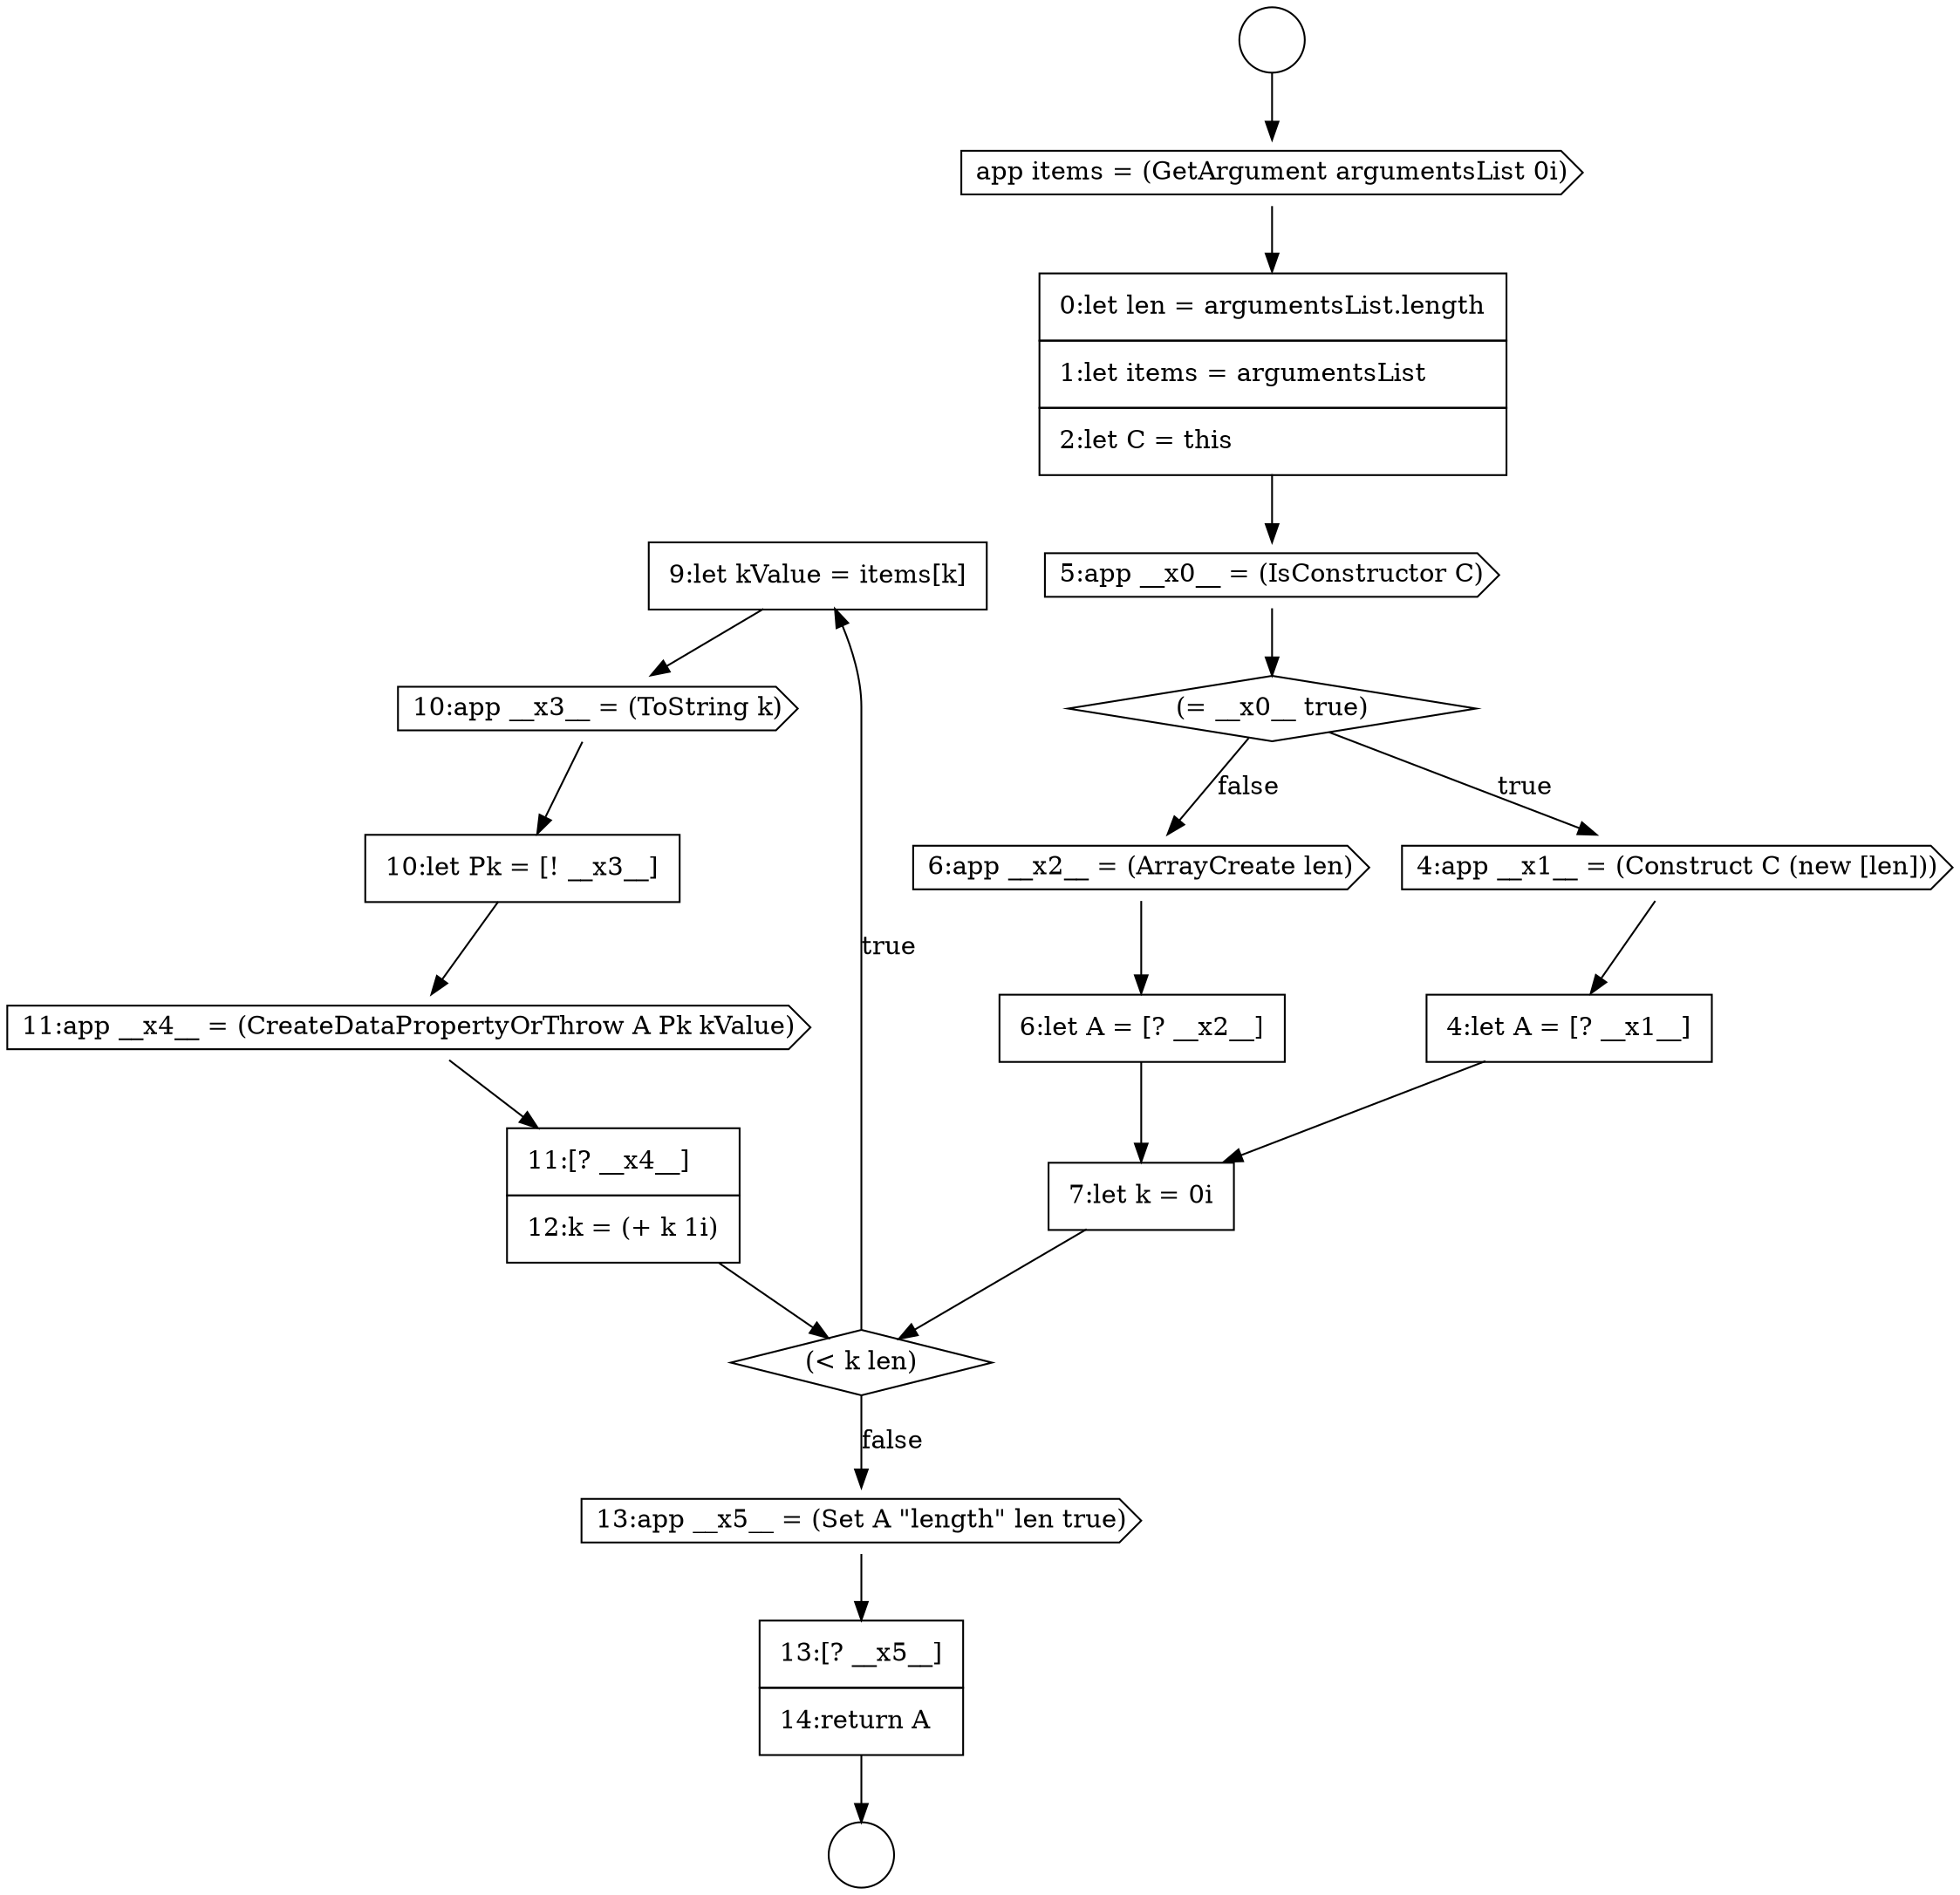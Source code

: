 digraph {
  node14014 [shape=none, margin=0, label=<<font color="black">
    <table border="0" cellborder="1" cellspacing="0" cellpadding="10">
      <tr><td align="left">9:let kValue = items[k]</td></tr>
    </table>
  </font>> color="black" fillcolor="white" style=filled]
  node14007 [shape=diamond, label=<<font color="black">(= __x0__ true)</font>> color="black" fillcolor="white" style=filled]
  node14004 [shape=cds, label=<<font color="black">app items = (GetArgument argumentsList 0i)</font>> color="black" fillcolor="white" style=filled]
  node14020 [shape=none, margin=0, label=<<font color="black">
    <table border="0" cellborder="1" cellspacing="0" cellpadding="10">
      <tr><td align="left">13:[? __x5__]</td></tr>
      <tr><td align="left">14:return A</td></tr>
    </table>
  </font>> color="black" fillcolor="white" style=filled]
  node14010 [shape=cds, label=<<font color="black">6:app __x2__ = (ArrayCreate len)</font>> color="black" fillcolor="white" style=filled]
  node14016 [shape=none, margin=0, label=<<font color="black">
    <table border="0" cellborder="1" cellspacing="0" cellpadding="10">
      <tr><td align="left">10:let Pk = [! __x3__]</td></tr>
    </table>
  </font>> color="black" fillcolor="white" style=filled]
  node14012 [shape=none, margin=0, label=<<font color="black">
    <table border="0" cellborder="1" cellspacing="0" cellpadding="10">
      <tr><td align="left">7:let k = 0i</td></tr>
    </table>
  </font>> color="black" fillcolor="white" style=filled]
  node14017 [shape=cds, label=<<font color="black">11:app __x4__ = (CreateDataPropertyOrThrow A Pk kValue)</font>> color="black" fillcolor="white" style=filled]
  node14005 [shape=none, margin=0, label=<<font color="black">
    <table border="0" cellborder="1" cellspacing="0" cellpadding="10">
      <tr><td align="left">0:let len = argumentsList.length</td></tr>
      <tr><td align="left">1:let items = argumentsList</td></tr>
      <tr><td align="left">2:let C = this</td></tr>
    </table>
  </font>> color="black" fillcolor="white" style=filled]
  node14018 [shape=none, margin=0, label=<<font color="black">
    <table border="0" cellborder="1" cellspacing="0" cellpadding="10">
      <tr><td align="left">11:[? __x4__]</td></tr>
      <tr><td align="left">12:k = (+ k 1i)</td></tr>
    </table>
  </font>> color="black" fillcolor="white" style=filled]
  node14006 [shape=cds, label=<<font color="black">5:app __x0__ = (IsConstructor C)</font>> color="black" fillcolor="white" style=filled]
  node14002 [shape=circle label=" " color="black" fillcolor="white" style=filled]
  node14019 [shape=cds, label=<<font color="black">13:app __x5__ = (Set A &quot;length&quot; len true)</font>> color="black" fillcolor="white" style=filled]
  node14013 [shape=diamond, label=<<font color="black">(&lt; k len)</font>> color="black" fillcolor="white" style=filled]
  node14011 [shape=none, margin=0, label=<<font color="black">
    <table border="0" cellborder="1" cellspacing="0" cellpadding="10">
      <tr><td align="left">6:let A = [? __x2__]</td></tr>
    </table>
  </font>> color="black" fillcolor="white" style=filled]
  node14008 [shape=cds, label=<<font color="black">4:app __x1__ = (Construct C (new [len]))</font>> color="black" fillcolor="white" style=filled]
  node14003 [shape=circle label=" " color="black" fillcolor="white" style=filled]
  node14009 [shape=none, margin=0, label=<<font color="black">
    <table border="0" cellborder="1" cellspacing="0" cellpadding="10">
      <tr><td align="left">4:let A = [? __x1__]</td></tr>
    </table>
  </font>> color="black" fillcolor="white" style=filled]
  node14015 [shape=cds, label=<<font color="black">10:app __x3__ = (ToString k)</font>> color="black" fillcolor="white" style=filled]
  node14004 -> node14005 [ color="black"]
  node14008 -> node14009 [ color="black"]
  node14017 -> node14018 [ color="black"]
  node14018 -> node14013 [ color="black"]
  node14009 -> node14012 [ color="black"]
  node14015 -> node14016 [ color="black"]
  node14013 -> node14014 [label=<<font color="black">true</font>> color="black"]
  node14013 -> node14019 [label=<<font color="black">false</font>> color="black"]
  node14005 -> node14006 [ color="black"]
  node14016 -> node14017 [ color="black"]
  node14014 -> node14015 [ color="black"]
  node14011 -> node14012 [ color="black"]
  node14012 -> node14013 [ color="black"]
  node14002 -> node14004 [ color="black"]
  node14010 -> node14011 [ color="black"]
  node14006 -> node14007 [ color="black"]
  node14007 -> node14008 [label=<<font color="black">true</font>> color="black"]
  node14007 -> node14010 [label=<<font color="black">false</font>> color="black"]
  node14020 -> node14003 [ color="black"]
  node14019 -> node14020 [ color="black"]
}
